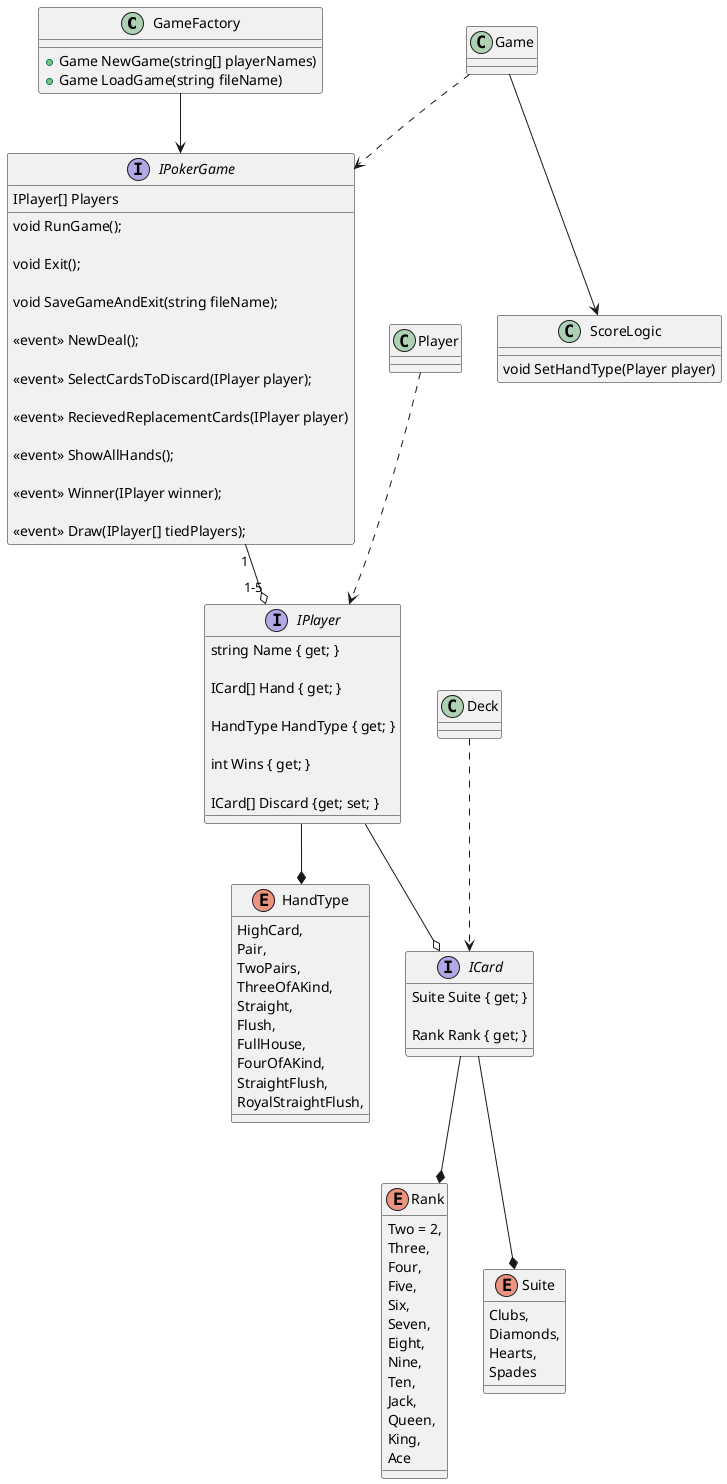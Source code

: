 @startuml Design
class GameFactory
{
    +Game NewGame(string[] playerNames)
    +Game LoadGame(string fileName)
}
GameFactory ==> IPokerGame
interface IPokerGame
{
    IPlayer[] Players
    void RunGame();

    void Exit();

    void SaveGameAndExit(string fileName);

    <<event>> NewDeal();

    <<event>> SelectCardsToDiscard(IPlayer player);

    <<event>> RecievedReplacementCards(IPlayer player)

    <<event>> ShowAllHands();

    <<event>> Winner(IPlayer winner);

    <<event>> Draw(IPlayer[] tiedPlayers);
}
Game ..> IPokerGame
class ScoreLogic{
    void SetHandType(Player player)
}
Game --> ScoreLogic
IPokerGame "1" ==o "1-5"IPlayer
interface IPlayer{
    string Name { get; }

    ICard[] Hand { get; }

    HandType HandType { get; }

    int Wins { get; }

    ICard[] Discard {get; set; }
}
Player ..> IPlayer
IPlayer ==* HandType
enum HandType
{
    HighCard,
    Pair,
    TwoPairs,
    ThreeOfAKind,
    Straight,
    Flush,
    FullHouse,
    FourOfAKind,
    StraightFlush,
    RoyalStraightFlush,
}
IPlayer ==o ICard
Deck ..> ICard
interface ICard
{
    Suite Suite { get; }

    Rank Rank { get; }
}
ICard ==* Rank
ICard ==* Suite
enum Rank{
    Two = 2,
    Three,
    Four,
    Five,
    Six,
    Seven,
    Eight,
    Nine,
    Ten,
    Jack,
    Queen,
    King,
    Ace
}
enum Suite{
    Clubs,
    Diamonds,
    Hearts,
    Spades
}


@enduml